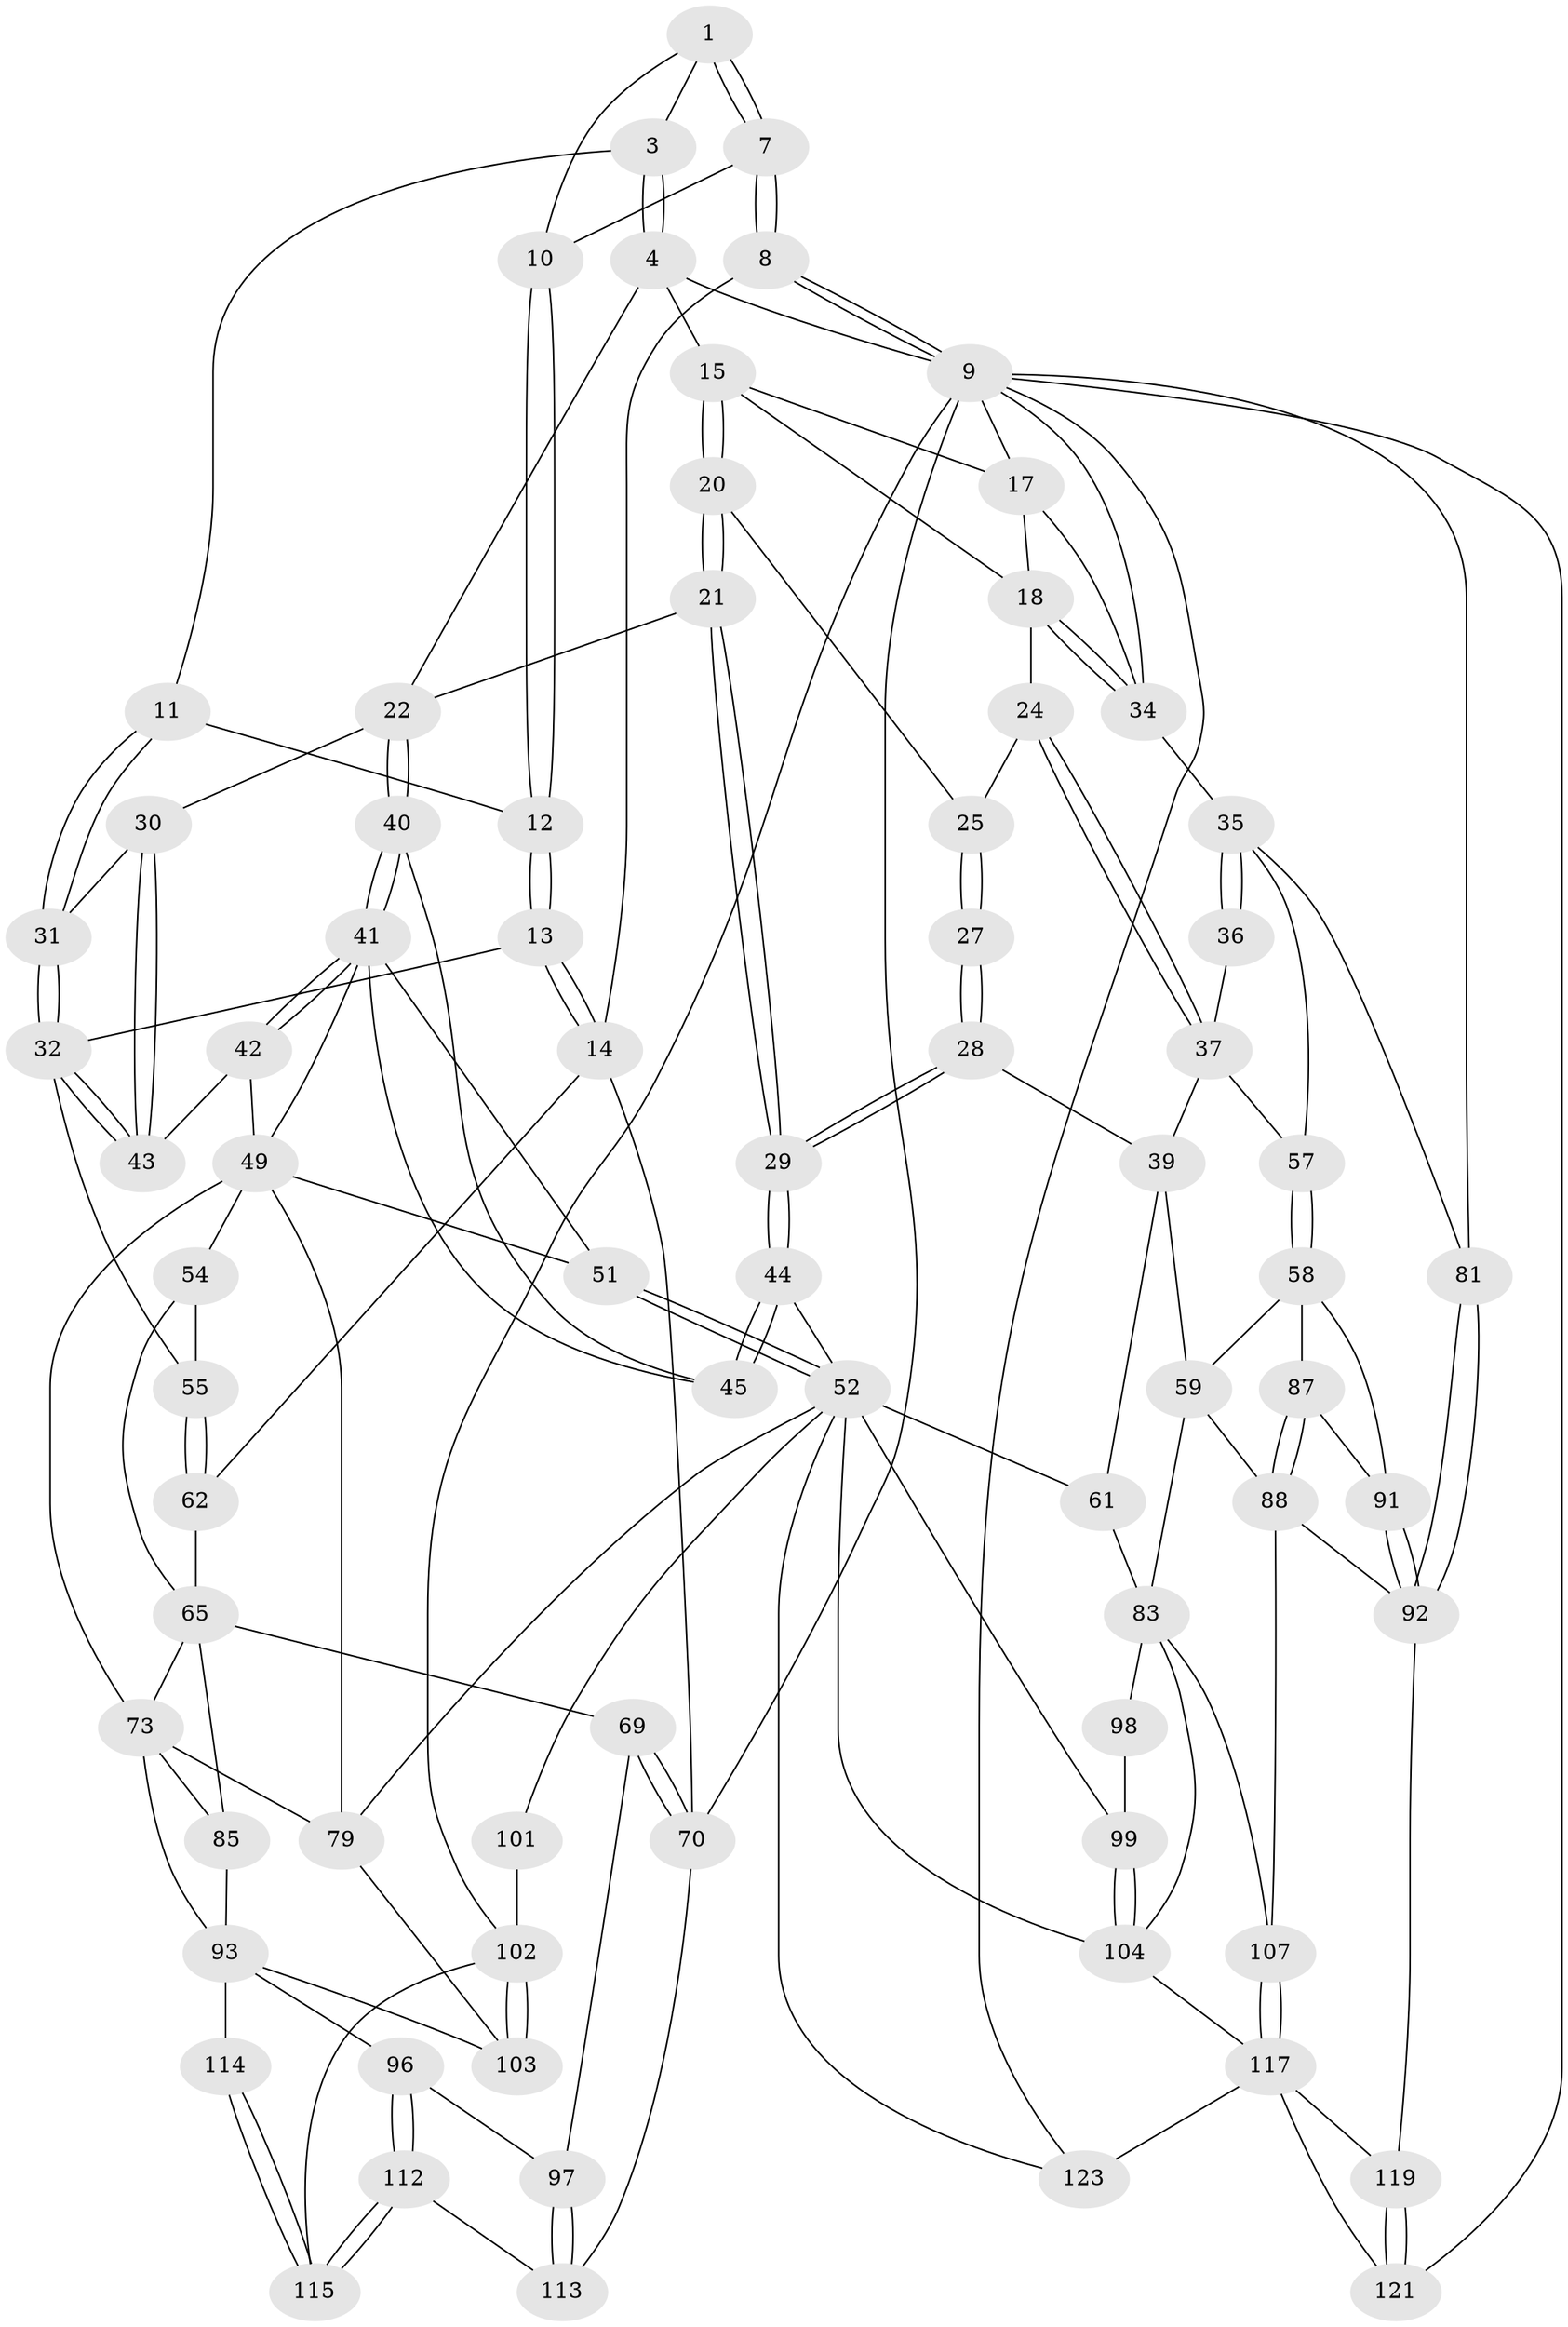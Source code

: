 // original degree distribution, {3: 0.015748031496062992, 4: 0.2440944881889764, 5: 0.5196850393700787, 6: 0.2204724409448819}
// Generated by graph-tools (version 1.1) at 2025/21/03/04/25 18:21:24]
// undirected, 76 vertices, 174 edges
graph export_dot {
graph [start="1"]
  node [color=gray90,style=filled];
  1 [pos="+0.09183479893353706+0",super="+2"];
  3 [pos="+0.19396030375382+0.09068994551291594"];
  4 [pos="+0.3346907714586633+0.08479332122325113",super="+5"];
  7 [pos="+0.004851176169987074+0.07995467742329224"];
  8 [pos="+0+0.2422417593270936"];
  9 [pos="+0+0",super="+76"];
  10 [pos="+0.06874379299745342+0.06440391891092542"];
  11 [pos="+0.1443975904442995+0.1465689620210429"];
  12 [pos="+0.11089965452560561+0.1508583813365605"];
  13 [pos="+0+0.27111350334326423"];
  14 [pos="+0+0.27416596936219034",super="+63"];
  15 [pos="+0.6026652563141103+0",super="+16"];
  17 [pos="+0.9213093576043494+0"];
  18 [pos="+0.9398464320556714+0.1312472622078367",super="+19"];
  20 [pos="+0.6097870315367535+0"];
  21 [pos="+0.5274238637210665+0.23252484647851696"];
  22 [pos="+0.3503427378655096+0.2185583872671099",super="+23"];
  24 [pos="+0.8562274958619991+0.22065825110206644"];
  25 [pos="+0.7860894776091928+0.21305556406650877",super="+26"];
  27 [pos="+0.6827372982626351+0.2638512854129004"];
  28 [pos="+0.641974727007955+0.33842646794270353"];
  29 [pos="+0.590577140527926+0.3598751875020655"];
  30 [pos="+0.2942528829923208+0.24867958968062878"];
  31 [pos="+0.15616586668965932+0.16689286172339265"];
  32 [pos="+0.167980713758057+0.33316211911061727",super="+33"];
  34 [pos="+1+0.14100803271791712"];
  35 [pos="+1+0.3762964836057829",super="+56"];
  36 [pos="+1+0.3226951615785321"];
  37 [pos="+0.8611724296411598+0.24885606990089693",super="+38"];
  39 [pos="+0.8068412925127674+0.3746620969346176",super="+60"];
  40 [pos="+0.39297941204380976+0.3216581568861273"];
  41 [pos="+0.34323505933861576+0.3805920632157643",super="+46"];
  42 [pos="+0.3207179425868452+0.39415547795855027"];
  43 [pos="+0.27667854828117666+0.26883010888652525"];
  44 [pos="+0.574895798223651+0.39092802359305723"];
  45 [pos="+0.39776511906534195+0.32600114869157204"];
  49 [pos="+0.3082394318795369+0.45180751348889514",super="+67+50"];
  51 [pos="+0.4757039974823556+0.5092374484768131"];
  52 [pos="+0.5399491253936837+0.5308656153642506",super="+53+77"];
  54 [pos="+0.1900796214627273+0.39809649412426307",super="+64"];
  55 [pos="+0.161211882766612+0.3777356097470231"];
  57 [pos="+1+0.5194849574451069"];
  58 [pos="+0.8753160549156175+0.5634940099304833",super="+86"];
  59 [pos="+0.8413795382234067+0.5580758460635182",super="+82"];
  61 [pos="+0.5622711641359502+0.5316557086134079"];
  62 [pos="+0.11990807875271639+0.4730658723238536"];
  65 [pos="+0.1888220566335876+0.5785378842915707",super="+66"];
  69 [pos="+0+0.660975343859158"];
  70 [pos="+0+0.6709137791186891",super="+75"];
  73 [pos="+0.2736822890114043+0.6178639493074611",super="+90+74"];
  79 [pos="+0.41479996397226415+0.6461488349882437",super="+89"];
  81 [pos="+1+0.678513069577157"];
  83 [pos="+0.7336441759055987+0.6727563743918568",super="+108+84"];
  85 [pos="+0.17793298232338733+0.6121613405848467"];
  87 [pos="+0.8516987384855912+0.7131630778864739"];
  88 [pos="+0.83457646236397+0.7359334894935855",super="+106"];
  91 [pos="+0.9350676071292191+0.6921730558149196"];
  92 [pos="+1+0.7266651401139573",super="+110"];
  93 [pos="+0.2885089529666127+0.7449646675701712",super="+94+111"];
  96 [pos="+0.17623348662346397+0.720620149697167"];
  97 [pos="+0.13497545828748791+0.7305467479423052"];
  98 [pos="+0.6680759310795461+0.709524725470658"];
  99 [pos="+0.5690438260645195+0.7517169572832489"];
  101 [pos="+0.44268720003674267+0.8627792758757022"];
  102 [pos="+0.43615086798639274+0.8606462307189313",super="+122"];
  103 [pos="+0.3916816869207342+0.8280623913886974"];
  104 [pos="+0.5418528232774666+0.8537136328553367",super="+116"];
  107 [pos="+0.7573103681327785+0.8191540287502469"];
  112 [pos="+0.13409139873536177+0.9083795488245022"];
  113 [pos="+0.05915668282329162+0.8733185549654212"];
  114 [pos="+0.2264178533929182+0.8667844042272848"];
  115 [pos="+0.1823803298246211+0.9447408360212318"];
  117 [pos="+0.7309148850648688+0.8544630442139061",super="+118+120"];
  119 [pos="+0.8911048397021378+0.8644535482081662"];
  121 [pos="+1+1"];
  123 [pos="+0.552422644090446+0.9378655146211159",super="+125"];
  1 -- 7;
  1 -- 7;
  1 -- 10;
  1 -- 3;
  3 -- 4;
  3 -- 4;
  3 -- 11;
  4 -- 9;
  4 -- 15;
  4 -- 22;
  7 -- 8;
  7 -- 8;
  7 -- 10;
  8 -- 9;
  8 -- 9;
  8 -- 14;
  9 -- 17;
  9 -- 81;
  9 -- 34;
  9 -- 121;
  9 -- 70;
  9 -- 102;
  9 -- 123;
  10 -- 12;
  10 -- 12;
  11 -- 12;
  11 -- 31;
  11 -- 31;
  12 -- 13;
  12 -- 13;
  13 -- 14;
  13 -- 14;
  13 -- 32;
  14 -- 70;
  14 -- 62;
  15 -- 20;
  15 -- 20;
  15 -- 17;
  15 -- 18;
  17 -- 18;
  17 -- 34;
  18 -- 34;
  18 -- 34;
  18 -- 24;
  20 -- 21;
  20 -- 21;
  20 -- 25;
  21 -- 22;
  21 -- 29;
  21 -- 29;
  22 -- 40;
  22 -- 40;
  22 -- 30;
  24 -- 25;
  24 -- 37;
  24 -- 37;
  25 -- 27 [weight=2];
  25 -- 27;
  27 -- 28;
  27 -- 28;
  28 -- 29;
  28 -- 29;
  28 -- 39;
  29 -- 44;
  29 -- 44;
  30 -- 31;
  30 -- 43;
  30 -- 43;
  31 -- 32;
  31 -- 32;
  32 -- 43;
  32 -- 43;
  32 -- 55;
  34 -- 35;
  35 -- 36;
  35 -- 36;
  35 -- 81;
  35 -- 57;
  36 -- 37 [weight=2];
  37 -- 57;
  37 -- 39;
  39 -- 59;
  39 -- 61;
  40 -- 41;
  40 -- 41;
  40 -- 45;
  41 -- 42;
  41 -- 42;
  41 -- 51;
  41 -- 45;
  41 -- 49;
  42 -- 43;
  42 -- 49;
  44 -- 45;
  44 -- 45;
  44 -- 52;
  49 -- 51;
  49 -- 73;
  49 -- 79;
  49 -- 54 [weight=2];
  51 -- 52;
  51 -- 52;
  52 -- 61;
  52 -- 99;
  52 -- 101;
  52 -- 104;
  52 -- 123;
  52 -- 79;
  54 -- 55;
  54 -- 65;
  55 -- 62;
  55 -- 62;
  57 -- 58;
  57 -- 58;
  58 -- 59;
  58 -- 91;
  58 -- 87;
  59 -- 88;
  59 -- 83;
  61 -- 83;
  62 -- 65;
  65 -- 73;
  65 -- 69;
  65 -- 85;
  69 -- 70;
  69 -- 70;
  69 -- 97;
  70 -- 113;
  73 -- 93;
  73 -- 79;
  73 -- 85;
  79 -- 103;
  81 -- 92;
  81 -- 92;
  83 -- 107;
  83 -- 98 [weight=2];
  83 -- 104;
  85 -- 93;
  87 -- 88;
  87 -- 88;
  87 -- 91;
  88 -- 107;
  88 -- 92;
  91 -- 92;
  91 -- 92;
  92 -- 119;
  93 -- 96;
  93 -- 114 [weight=2];
  93 -- 103;
  96 -- 97;
  96 -- 112;
  96 -- 112;
  97 -- 113;
  97 -- 113;
  98 -- 99;
  99 -- 104;
  99 -- 104;
  101 -- 102 [weight=2];
  102 -- 103;
  102 -- 103;
  102 -- 115;
  104 -- 117;
  107 -- 117;
  107 -- 117;
  112 -- 113;
  112 -- 115;
  112 -- 115;
  114 -- 115;
  114 -- 115;
  117 -- 123 [weight=2];
  117 -- 121;
  117 -- 119;
  119 -- 121;
  119 -- 121;
}
